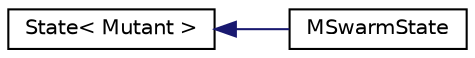 digraph "Graphical Class Hierarchy"
{
  edge [fontname="Helvetica",fontsize="10",labelfontname="Helvetica",labelfontsize="10"];
  node [fontname="Helvetica",fontsize="10",shape=record];
  rankdir="LR";
  Node0 [label="State\< Mutant \>",height=0.2,width=0.4,color="black", fillcolor="white", style="filled",URL="$class_state.html"];
  Node0 -> Node1 [dir="back",color="midnightblue",fontsize="10",style="solid",fontname="Helvetica"];
  Node1 [label="MSwarmState",height=0.2,width=0.4,color="black", fillcolor="white", style="filled",URL="$class_m_swarm_state.html"];
}

